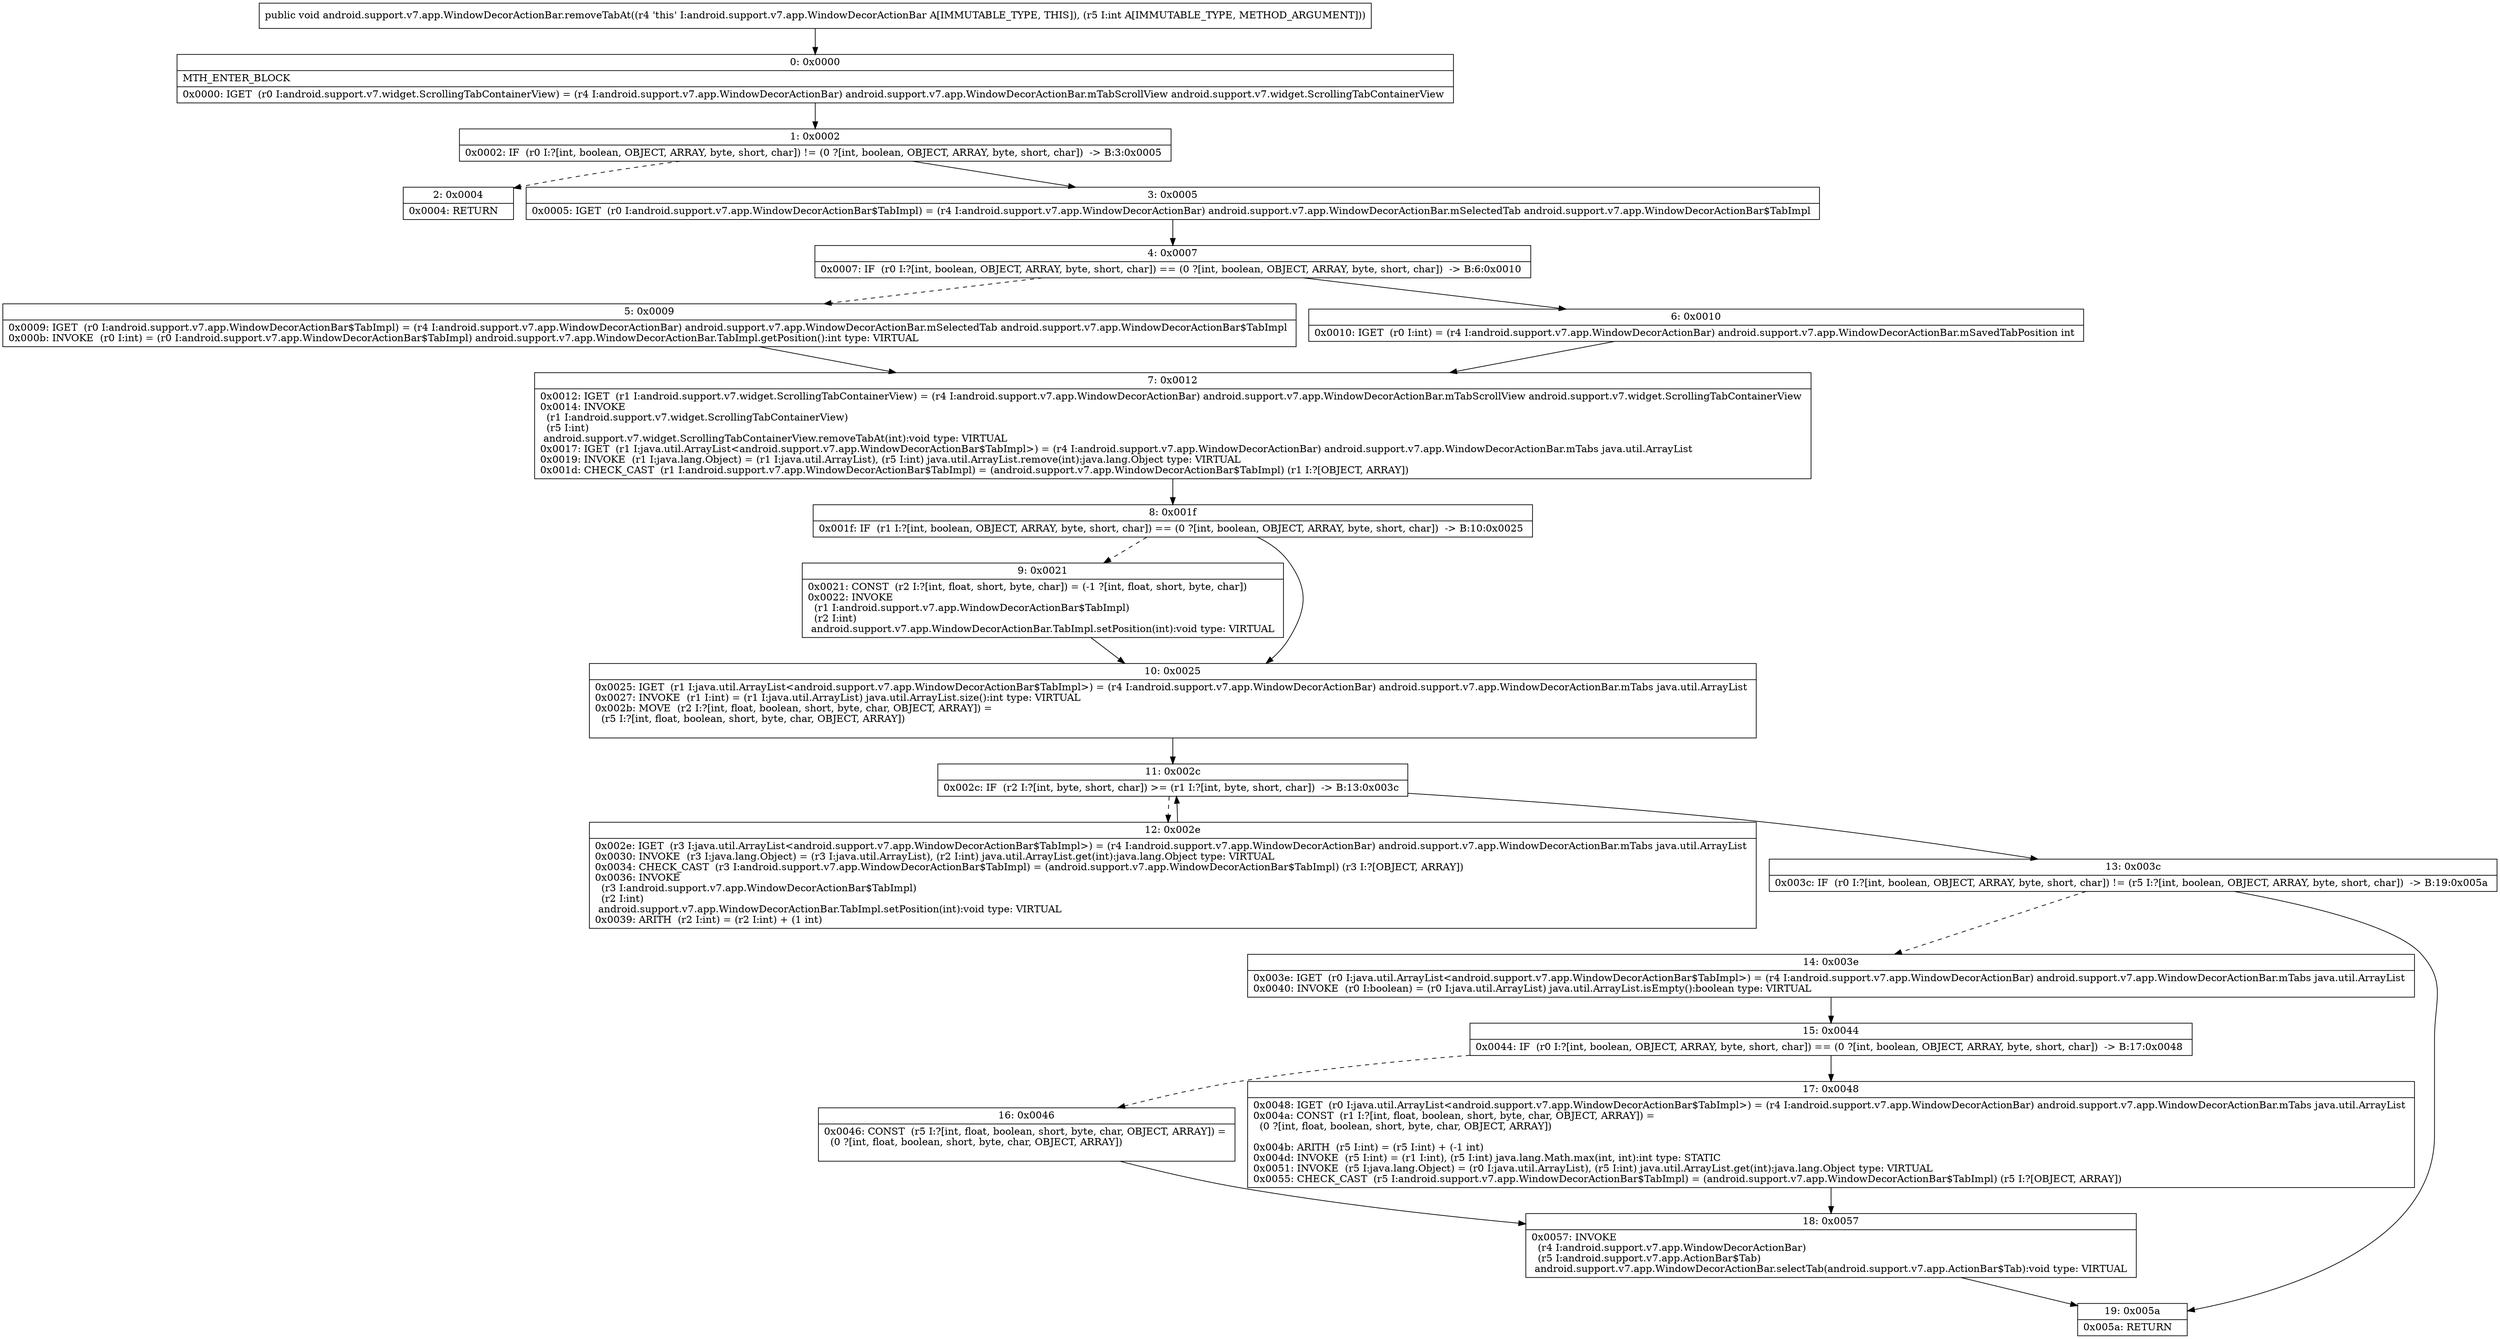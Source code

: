 digraph "CFG forandroid.support.v7.app.WindowDecorActionBar.removeTabAt(I)V" {
Node_0 [shape=record,label="{0\:\ 0x0000|MTH_ENTER_BLOCK\l|0x0000: IGET  (r0 I:android.support.v7.widget.ScrollingTabContainerView) = (r4 I:android.support.v7.app.WindowDecorActionBar) android.support.v7.app.WindowDecorActionBar.mTabScrollView android.support.v7.widget.ScrollingTabContainerView \l}"];
Node_1 [shape=record,label="{1\:\ 0x0002|0x0002: IF  (r0 I:?[int, boolean, OBJECT, ARRAY, byte, short, char]) != (0 ?[int, boolean, OBJECT, ARRAY, byte, short, char])  \-\> B:3:0x0005 \l}"];
Node_2 [shape=record,label="{2\:\ 0x0004|0x0004: RETURN   \l}"];
Node_3 [shape=record,label="{3\:\ 0x0005|0x0005: IGET  (r0 I:android.support.v7.app.WindowDecorActionBar$TabImpl) = (r4 I:android.support.v7.app.WindowDecorActionBar) android.support.v7.app.WindowDecorActionBar.mSelectedTab android.support.v7.app.WindowDecorActionBar$TabImpl \l}"];
Node_4 [shape=record,label="{4\:\ 0x0007|0x0007: IF  (r0 I:?[int, boolean, OBJECT, ARRAY, byte, short, char]) == (0 ?[int, boolean, OBJECT, ARRAY, byte, short, char])  \-\> B:6:0x0010 \l}"];
Node_5 [shape=record,label="{5\:\ 0x0009|0x0009: IGET  (r0 I:android.support.v7.app.WindowDecorActionBar$TabImpl) = (r4 I:android.support.v7.app.WindowDecorActionBar) android.support.v7.app.WindowDecorActionBar.mSelectedTab android.support.v7.app.WindowDecorActionBar$TabImpl \l0x000b: INVOKE  (r0 I:int) = (r0 I:android.support.v7.app.WindowDecorActionBar$TabImpl) android.support.v7.app.WindowDecorActionBar.TabImpl.getPosition():int type: VIRTUAL \l}"];
Node_6 [shape=record,label="{6\:\ 0x0010|0x0010: IGET  (r0 I:int) = (r4 I:android.support.v7.app.WindowDecorActionBar) android.support.v7.app.WindowDecorActionBar.mSavedTabPosition int \l}"];
Node_7 [shape=record,label="{7\:\ 0x0012|0x0012: IGET  (r1 I:android.support.v7.widget.ScrollingTabContainerView) = (r4 I:android.support.v7.app.WindowDecorActionBar) android.support.v7.app.WindowDecorActionBar.mTabScrollView android.support.v7.widget.ScrollingTabContainerView \l0x0014: INVOKE  \l  (r1 I:android.support.v7.widget.ScrollingTabContainerView)\l  (r5 I:int)\l android.support.v7.widget.ScrollingTabContainerView.removeTabAt(int):void type: VIRTUAL \l0x0017: IGET  (r1 I:java.util.ArrayList\<android.support.v7.app.WindowDecorActionBar$TabImpl\>) = (r4 I:android.support.v7.app.WindowDecorActionBar) android.support.v7.app.WindowDecorActionBar.mTabs java.util.ArrayList \l0x0019: INVOKE  (r1 I:java.lang.Object) = (r1 I:java.util.ArrayList), (r5 I:int) java.util.ArrayList.remove(int):java.lang.Object type: VIRTUAL \l0x001d: CHECK_CAST  (r1 I:android.support.v7.app.WindowDecorActionBar$TabImpl) = (android.support.v7.app.WindowDecorActionBar$TabImpl) (r1 I:?[OBJECT, ARRAY]) \l}"];
Node_8 [shape=record,label="{8\:\ 0x001f|0x001f: IF  (r1 I:?[int, boolean, OBJECT, ARRAY, byte, short, char]) == (0 ?[int, boolean, OBJECT, ARRAY, byte, short, char])  \-\> B:10:0x0025 \l}"];
Node_9 [shape=record,label="{9\:\ 0x0021|0x0021: CONST  (r2 I:?[int, float, short, byte, char]) = (\-1 ?[int, float, short, byte, char]) \l0x0022: INVOKE  \l  (r1 I:android.support.v7.app.WindowDecorActionBar$TabImpl)\l  (r2 I:int)\l android.support.v7.app.WindowDecorActionBar.TabImpl.setPosition(int):void type: VIRTUAL \l}"];
Node_10 [shape=record,label="{10\:\ 0x0025|0x0025: IGET  (r1 I:java.util.ArrayList\<android.support.v7.app.WindowDecorActionBar$TabImpl\>) = (r4 I:android.support.v7.app.WindowDecorActionBar) android.support.v7.app.WindowDecorActionBar.mTabs java.util.ArrayList \l0x0027: INVOKE  (r1 I:int) = (r1 I:java.util.ArrayList) java.util.ArrayList.size():int type: VIRTUAL \l0x002b: MOVE  (r2 I:?[int, float, boolean, short, byte, char, OBJECT, ARRAY]) = \l  (r5 I:?[int, float, boolean, short, byte, char, OBJECT, ARRAY])\l \l}"];
Node_11 [shape=record,label="{11\:\ 0x002c|0x002c: IF  (r2 I:?[int, byte, short, char]) \>= (r1 I:?[int, byte, short, char])  \-\> B:13:0x003c \l}"];
Node_12 [shape=record,label="{12\:\ 0x002e|0x002e: IGET  (r3 I:java.util.ArrayList\<android.support.v7.app.WindowDecorActionBar$TabImpl\>) = (r4 I:android.support.v7.app.WindowDecorActionBar) android.support.v7.app.WindowDecorActionBar.mTabs java.util.ArrayList \l0x0030: INVOKE  (r3 I:java.lang.Object) = (r3 I:java.util.ArrayList), (r2 I:int) java.util.ArrayList.get(int):java.lang.Object type: VIRTUAL \l0x0034: CHECK_CAST  (r3 I:android.support.v7.app.WindowDecorActionBar$TabImpl) = (android.support.v7.app.WindowDecorActionBar$TabImpl) (r3 I:?[OBJECT, ARRAY]) \l0x0036: INVOKE  \l  (r3 I:android.support.v7.app.WindowDecorActionBar$TabImpl)\l  (r2 I:int)\l android.support.v7.app.WindowDecorActionBar.TabImpl.setPosition(int):void type: VIRTUAL \l0x0039: ARITH  (r2 I:int) = (r2 I:int) + (1 int) \l}"];
Node_13 [shape=record,label="{13\:\ 0x003c|0x003c: IF  (r0 I:?[int, boolean, OBJECT, ARRAY, byte, short, char]) != (r5 I:?[int, boolean, OBJECT, ARRAY, byte, short, char])  \-\> B:19:0x005a \l}"];
Node_14 [shape=record,label="{14\:\ 0x003e|0x003e: IGET  (r0 I:java.util.ArrayList\<android.support.v7.app.WindowDecorActionBar$TabImpl\>) = (r4 I:android.support.v7.app.WindowDecorActionBar) android.support.v7.app.WindowDecorActionBar.mTabs java.util.ArrayList \l0x0040: INVOKE  (r0 I:boolean) = (r0 I:java.util.ArrayList) java.util.ArrayList.isEmpty():boolean type: VIRTUAL \l}"];
Node_15 [shape=record,label="{15\:\ 0x0044|0x0044: IF  (r0 I:?[int, boolean, OBJECT, ARRAY, byte, short, char]) == (0 ?[int, boolean, OBJECT, ARRAY, byte, short, char])  \-\> B:17:0x0048 \l}"];
Node_16 [shape=record,label="{16\:\ 0x0046|0x0046: CONST  (r5 I:?[int, float, boolean, short, byte, char, OBJECT, ARRAY]) = \l  (0 ?[int, float, boolean, short, byte, char, OBJECT, ARRAY])\l \l}"];
Node_17 [shape=record,label="{17\:\ 0x0048|0x0048: IGET  (r0 I:java.util.ArrayList\<android.support.v7.app.WindowDecorActionBar$TabImpl\>) = (r4 I:android.support.v7.app.WindowDecorActionBar) android.support.v7.app.WindowDecorActionBar.mTabs java.util.ArrayList \l0x004a: CONST  (r1 I:?[int, float, boolean, short, byte, char, OBJECT, ARRAY]) = \l  (0 ?[int, float, boolean, short, byte, char, OBJECT, ARRAY])\l \l0x004b: ARITH  (r5 I:int) = (r5 I:int) + (\-1 int) \l0x004d: INVOKE  (r5 I:int) = (r1 I:int), (r5 I:int) java.lang.Math.max(int, int):int type: STATIC \l0x0051: INVOKE  (r5 I:java.lang.Object) = (r0 I:java.util.ArrayList), (r5 I:int) java.util.ArrayList.get(int):java.lang.Object type: VIRTUAL \l0x0055: CHECK_CAST  (r5 I:android.support.v7.app.WindowDecorActionBar$TabImpl) = (android.support.v7.app.WindowDecorActionBar$TabImpl) (r5 I:?[OBJECT, ARRAY]) \l}"];
Node_18 [shape=record,label="{18\:\ 0x0057|0x0057: INVOKE  \l  (r4 I:android.support.v7.app.WindowDecorActionBar)\l  (r5 I:android.support.v7.app.ActionBar$Tab)\l android.support.v7.app.WindowDecorActionBar.selectTab(android.support.v7.app.ActionBar$Tab):void type: VIRTUAL \l}"];
Node_19 [shape=record,label="{19\:\ 0x005a|0x005a: RETURN   \l}"];
MethodNode[shape=record,label="{public void android.support.v7.app.WindowDecorActionBar.removeTabAt((r4 'this' I:android.support.v7.app.WindowDecorActionBar A[IMMUTABLE_TYPE, THIS]), (r5 I:int A[IMMUTABLE_TYPE, METHOD_ARGUMENT])) }"];
MethodNode -> Node_0;
Node_0 -> Node_1;
Node_1 -> Node_2[style=dashed];
Node_1 -> Node_3;
Node_3 -> Node_4;
Node_4 -> Node_5[style=dashed];
Node_4 -> Node_6;
Node_5 -> Node_7;
Node_6 -> Node_7;
Node_7 -> Node_8;
Node_8 -> Node_9[style=dashed];
Node_8 -> Node_10;
Node_9 -> Node_10;
Node_10 -> Node_11;
Node_11 -> Node_12[style=dashed];
Node_11 -> Node_13;
Node_12 -> Node_11;
Node_13 -> Node_14[style=dashed];
Node_13 -> Node_19;
Node_14 -> Node_15;
Node_15 -> Node_16[style=dashed];
Node_15 -> Node_17;
Node_16 -> Node_18;
Node_17 -> Node_18;
Node_18 -> Node_19;
}

